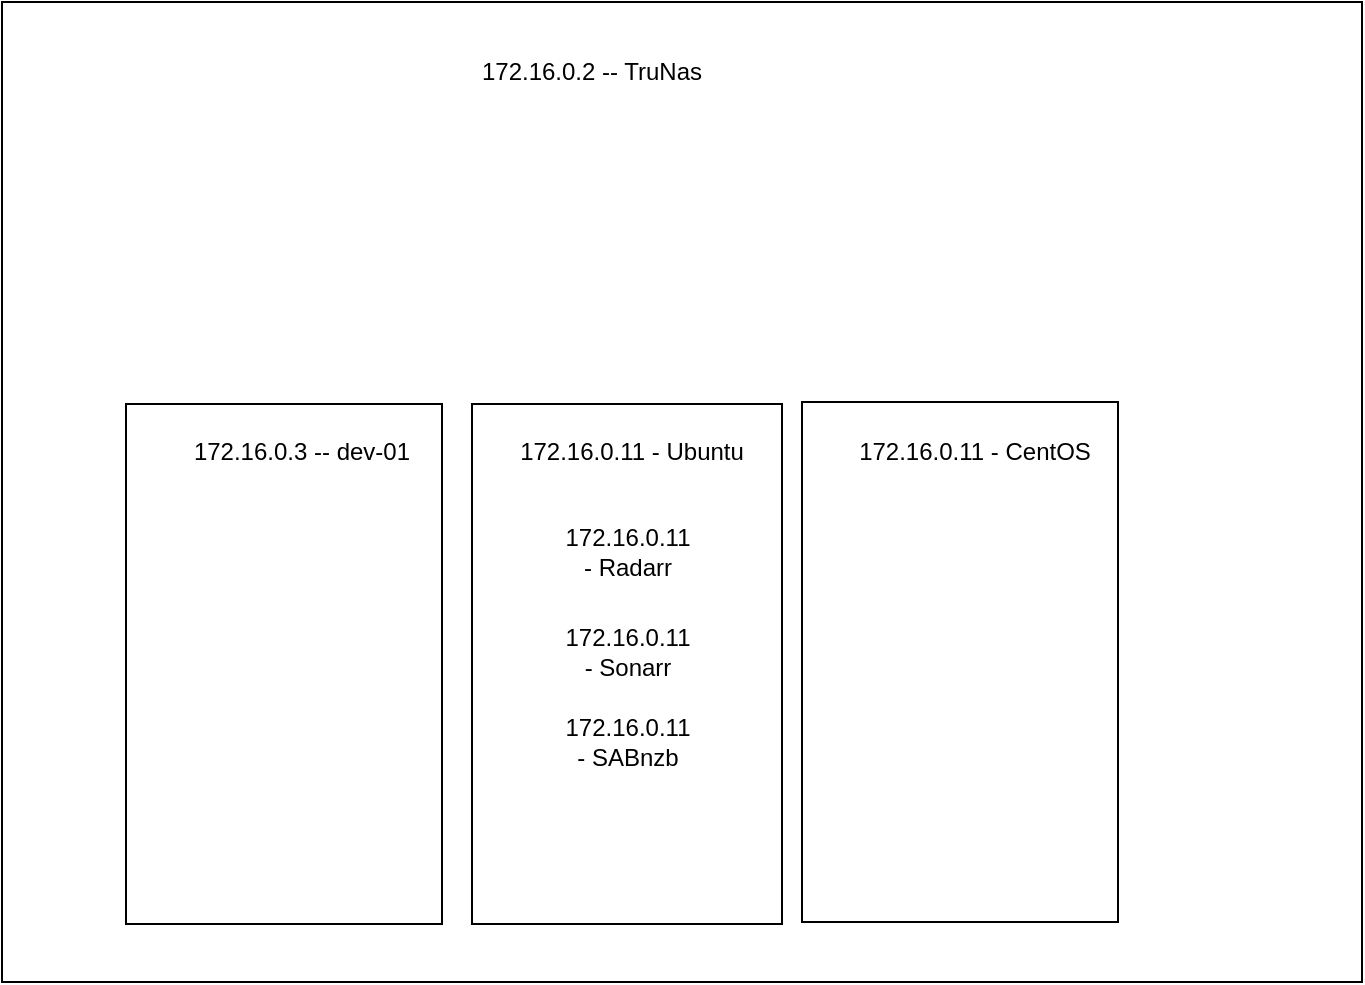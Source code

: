 <mxfile version="22.1.16" type="github">
  <diagram id="vwqoIQEuep60xFj0psgh" name="Page-1">
    <mxGraphModel dx="1050" dy="530" grid="1" gridSize="10" guides="1" tooltips="1" connect="1" arrows="1" fold="1" page="1" pageScale="1" pageWidth="850" pageHeight="1100" math="0" shadow="0">
      <root>
        <mxCell id="0" />
        <mxCell id="1" parent="0" />
        <mxCell id="k_yiJJyBY-r9MNNjsbCX-8" value="" style="rounded=0;whiteSpace=wrap;html=1;" vertex="1" parent="1">
          <mxGeometry x="130" y="50" width="680" height="490" as="geometry" />
        </mxCell>
        <mxCell id="k_yiJJyBY-r9MNNjsbCX-9" value="" style="rounded=0;whiteSpace=wrap;html=1;" vertex="1" parent="1">
          <mxGeometry x="192" y="251" width="158" height="260" as="geometry" />
        </mxCell>
        <mxCell id="ZuhqsGT0pxYqbd2Q_ung-1" value="172.16.0.2 -- TruNas" style="text;html=1;strokeColor=none;fillColor=none;align=center;verticalAlign=middle;whiteSpace=wrap;rounded=0;" parent="1" vertex="1">
          <mxGeometry x="350" y="70" width="150" height="30" as="geometry" />
        </mxCell>
        <mxCell id="k_yiJJyBY-r9MNNjsbCX-4" value="" style="rounded=0;whiteSpace=wrap;html=1;" vertex="1" parent="1">
          <mxGeometry x="365" y="251" width="155" height="260" as="geometry" />
        </mxCell>
        <mxCell id="ZwRig5HauhkWjJEakqdL-1" value="172.16.0.11 - Radarr" style="text;html=1;strokeColor=none;fillColor=none;align=center;verticalAlign=middle;whiteSpace=wrap;rounded=0;" parent="1" vertex="1">
          <mxGeometry x="412.5" y="310" width="60" height="30" as="geometry" />
        </mxCell>
        <mxCell id="ZwRig5HauhkWjJEakqdL-2" value="172.16.0.11 - Sonarr" style="text;html=1;strokeColor=none;fillColor=none;align=center;verticalAlign=middle;whiteSpace=wrap;rounded=0;" parent="1" vertex="1">
          <mxGeometry x="412.5" y="360" width="60" height="30" as="geometry" />
        </mxCell>
        <mxCell id="ZwRig5HauhkWjJEakqdL-3" value="172.16.0.11 - SABnzb" style="text;html=1;strokeColor=none;fillColor=none;align=center;verticalAlign=middle;whiteSpace=wrap;rounded=0;" parent="1" vertex="1">
          <mxGeometry x="412.5" y="405" width="60" height="30" as="geometry" />
        </mxCell>
        <mxCell id="k_yiJJyBY-r9MNNjsbCX-5" value="" style="rounded=0;whiteSpace=wrap;html=1;" vertex="1" parent="1">
          <mxGeometry x="530" y="250" width="158" height="260" as="geometry" />
        </mxCell>
        <mxCell id="ZwRig5HauhkWjJEakqdL-5" value="172.16.0.11 - CentOS" style="text;html=1;strokeColor=none;fillColor=none;align=center;verticalAlign=middle;whiteSpace=wrap;rounded=0;" parent="1" vertex="1">
          <mxGeometry x="551.5" y="260" width="128.5" height="30" as="geometry" />
        </mxCell>
        <mxCell id="k_yiJJyBY-r9MNNjsbCX-1" value="172.16.0.3 -- dev-01" style="text;html=1;strokeColor=none;fillColor=none;align=center;verticalAlign=middle;whiteSpace=wrap;rounded=0;" vertex="1" parent="1">
          <mxGeometry x="220" y="260" width="120" height="30" as="geometry" />
        </mxCell>
        <mxCell id="ZwRig5HauhkWjJEakqdL-4" value="172.16.0.11 - Ubuntu" style="text;html=1;strokeColor=none;fillColor=none;align=center;verticalAlign=middle;whiteSpace=wrap;rounded=0;" parent="1" vertex="1">
          <mxGeometry x="380" y="260" width="130" height="30" as="geometry" />
        </mxCell>
      </root>
    </mxGraphModel>
  </diagram>
</mxfile>
